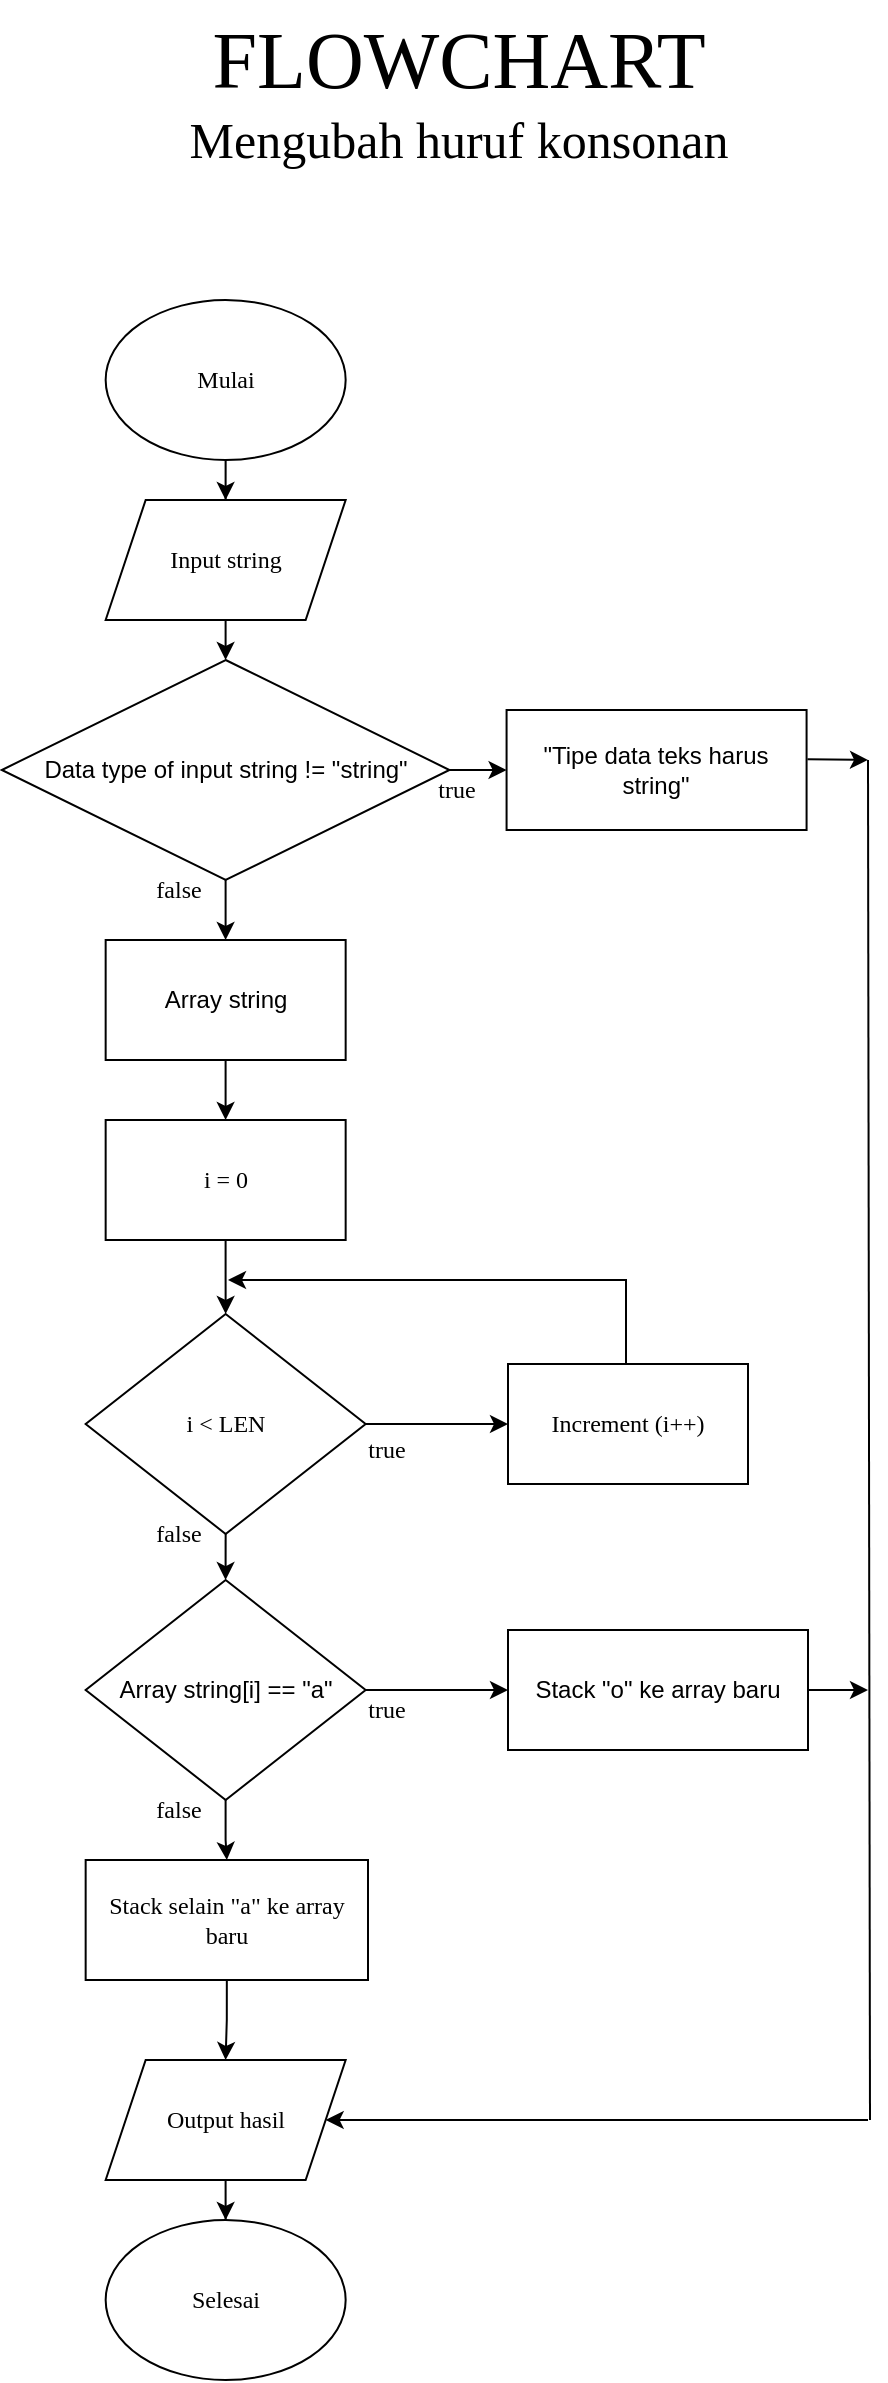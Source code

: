 <mxfile version="20.6.2" type="device"><diagram id="27kKgLT458Aj_fguDD-3" name="Page-1"><mxGraphModel dx="680" dy="346" grid="1" gridSize="10" guides="1" tooltips="1" connect="1" arrows="1" fold="1" page="1" pageScale="1" pageWidth="1169" pageHeight="1654" math="0" shadow="0"><root><mxCell id="0"/><mxCell id="1" parent="0"/><mxCell id="Sd2OHUDZF2m6oadL8lc6-11" value="" style="edgeStyle=orthogonalEdgeStyle;rounded=0;orthogonalLoop=1;jettySize=auto;html=1;fontFamily=Times New Roman;fontStyle=0" parent="1" source="C5o0eOdOrawJ8q1cUC0B-1" target="C5o0eOdOrawJ8q1cUC0B-2" edge="1"><mxGeometry relative="1" as="geometry"/></mxCell><mxCell id="C5o0eOdOrawJ8q1cUC0B-1" value="Mulai" style="ellipse;whiteSpace=wrap;html=1;fontFamily=Times New Roman;fontStyle=0" parent="1" vertex="1"><mxGeometry x="408.83" y="210" width="120" height="80" as="geometry"/></mxCell><mxCell id="qWQYidAeQ3pIjijUdjNR-4" value="" style="edgeStyle=orthogonalEdgeStyle;rounded=0;orthogonalLoop=1;jettySize=auto;html=1;" parent="1" source="C5o0eOdOrawJ8q1cUC0B-2" target="qWQYidAeQ3pIjijUdjNR-3" edge="1"><mxGeometry relative="1" as="geometry"/></mxCell><mxCell id="C5o0eOdOrawJ8q1cUC0B-2" value="Input string" style="shape=parallelogram;perimeter=parallelogramPerimeter;whiteSpace=wrap;html=1;fixedSize=1;fontFamily=Times New Roman;fontStyle=0" parent="1" vertex="1"><mxGeometry x="408.83" y="310" width="120" height="60" as="geometry"/></mxCell><mxCell id="Sd2OHUDZF2m6oadL8lc6-13" value="" style="edgeStyle=orthogonalEdgeStyle;rounded=0;orthogonalLoop=1;jettySize=auto;html=1;fontFamily=Times New Roman;fontStyle=0" parent="1" edge="1"><mxGeometry relative="1" as="geometry"><mxPoint x="560" y="380" as="sourcePoint"/></mxGeometry></mxCell><mxCell id="Sd2OHUDZF2m6oadL8lc6-14" value="" style="edgeStyle=orthogonalEdgeStyle;rounded=0;orthogonalLoop=1;jettySize=auto;html=1;fontFamily=Times New Roman;fontStyle=0" parent="1" edge="1"><mxGeometry relative="1" as="geometry"><mxPoint x="560" y="460" as="sourcePoint"/></mxGeometry></mxCell><mxCell id="Sd2OHUDZF2m6oadL8lc6-15" value="" style="edgeStyle=orthogonalEdgeStyle;rounded=0;orthogonalLoop=1;jettySize=auto;html=1;fontFamily=Times New Roman;fontStyle=0" parent="1" edge="1"><mxGeometry relative="1" as="geometry"><mxPoint x="560" y="540" as="sourcePoint"/></mxGeometry></mxCell><mxCell id="Sd2OHUDZF2m6oadL8lc6-17" value="" style="edgeStyle=orthogonalEdgeStyle;rounded=0;orthogonalLoop=1;jettySize=auto;html=1;fontFamily=Times New Roman;fontStyle=0;entryX=0.5;entryY=0;entryDx=0;entryDy=0;" parent="1" source="Sd2OHUDZF2m6oadL8lc6-4" target="qWQYidAeQ3pIjijUdjNR-2" edge="1"><mxGeometry relative="1" as="geometry"><mxPoint x="464.29" y="770" as="targetPoint"/></mxGeometry></mxCell><mxCell id="Sd2OHUDZF2m6oadL8lc6-4" value="i = 0" style="rounded=0;whiteSpace=wrap;html=1;fontFamily=Times New Roman;fontStyle=0" parent="1" vertex="1"><mxGeometry x="408.83" y="620" width="120" height="60" as="geometry"/></mxCell><mxCell id="QkLejA-CdqQAdTjh6WWG-8" value="" style="edgeStyle=orthogonalEdgeStyle;rounded=0;sketch=0;orthogonalLoop=1;jettySize=auto;html=1;entryX=0;entryY=0.5;entryDx=0;entryDy=0;exitX=1;exitY=0.5;exitDx=0;exitDy=0;" parent="1" source="qWQYidAeQ3pIjijUdjNR-2" target="Sd2OHUDZF2m6oadL8lc6-37" edge="1"><mxGeometry relative="1" as="geometry"><mxPoint x="540.0" y="800" as="sourcePoint"/></mxGeometry></mxCell><mxCell id="QkLejA-CdqQAdTjh6WWG-13" value="" style="edgeStyle=orthogonalEdgeStyle;rounded=0;sketch=0;orthogonalLoop=1;jettySize=auto;html=1;exitX=0.5;exitY=1;exitDx=0;exitDy=0;" parent="1" source="qWQYidAeQ3pIjijUdjNR-2" target="QkLejA-CdqQAdTjh6WWG-9" edge="1"><mxGeometry relative="1" as="geometry"><mxPoint x="470" y="830" as="sourcePoint"/></mxGeometry></mxCell><mxCell id="QkLejA-CdqQAdTjh6WWG-18" value="" style="edgeStyle=orthogonalEdgeStyle;rounded=0;sketch=0;orthogonalLoop=1;jettySize=auto;html=1;exitX=0.5;exitY=1;exitDx=0;exitDy=0;" parent="1" source="QkLejA-CdqQAdTjh6WWG-26" target="Sd2OHUDZF2m6oadL8lc6-9" edge="1"><mxGeometry relative="1" as="geometry"><mxPoint x="491.0" y="1290" as="sourcePoint"/></mxGeometry></mxCell><mxCell id="Sd2OHUDZF2m6oadL8lc6-22" value="" style="edgeStyle=orthogonalEdgeStyle;rounded=0;orthogonalLoop=1;jettySize=auto;html=1;fontFamily=Times New Roman;fontStyle=0" parent="1" source="Sd2OHUDZF2m6oadL8lc6-9" target="Sd2OHUDZF2m6oadL8lc6-10" edge="1"><mxGeometry relative="1" as="geometry"/></mxCell><mxCell id="Sd2OHUDZF2m6oadL8lc6-9" value="Output hasil" style="shape=parallelogram;perimeter=parallelogramPerimeter;whiteSpace=wrap;html=1;fixedSize=1;fontFamily=Times New Roman;fontStyle=0" parent="1" vertex="1"><mxGeometry x="408.83" y="1090" width="120" height="60" as="geometry"/></mxCell><mxCell id="Sd2OHUDZF2m6oadL8lc6-10" value="Selesai" style="ellipse;whiteSpace=wrap;html=1;fontFamily=Times New Roman;fontStyle=0" parent="1" vertex="1"><mxGeometry x="408.83" y="1170" width="120" height="80" as="geometry"/></mxCell><mxCell id="Sd2OHUDZF2m6oadL8lc6-28" value="" style="endArrow=none;html=1;rounded=0;fontFamily=Times New Roman;fontStyle=0;" parent="1" edge="1"><mxGeometry width="50" height="50" relative="1" as="geometry"><mxPoint x="791" y="1120" as="sourcePoint"/><mxPoint x="790" y="440" as="targetPoint"/></mxGeometry></mxCell><mxCell id="Sd2OHUDZF2m6oadL8lc6-29" value="" style="endArrow=classic;html=1;rounded=0;fontFamily=Times New Roman;fontStyle=0;entryX=1;entryY=0.5;entryDx=0;entryDy=0;" parent="1" target="Sd2OHUDZF2m6oadL8lc6-9" edge="1"><mxGeometry width="50" height="50" relative="1" as="geometry"><mxPoint x="790" y="1120" as="sourcePoint"/><mxPoint x="520.0" y="1340" as="targetPoint"/></mxGeometry></mxCell><mxCell id="Sd2OHUDZF2m6oadL8lc6-35" value="false" style="text;html=1;align=center;verticalAlign=middle;resizable=0;points=[];autosize=1;strokeColor=none;fillColor=none;fontFamily=Times New Roman;fontStyle=0" parent="1" vertex="1"><mxGeometry x="420.0" y="812" width="50" height="30" as="geometry"/></mxCell><mxCell id="Sd2OHUDZF2m6oadL8lc6-41" value="" style="edgeStyle=orthogonalEdgeStyle;rounded=0;sketch=0;orthogonalLoop=1;jettySize=auto;html=1;fontFamily=Times New Roman;fontStyle=0" parent="1" source="Sd2OHUDZF2m6oadL8lc6-37" edge="1"><mxGeometry relative="1" as="geometry"><mxPoint x="470" y="700" as="targetPoint"/><Array as="points"><mxPoint x="669" y="700"/></Array></mxGeometry></mxCell><mxCell id="Sd2OHUDZF2m6oadL8lc6-37" value="Increment (i++)" style="rounded=0;whiteSpace=wrap;html=1;strokeColor=default;fontFamily=Times New Roman;fontStyle=0" parent="1" vertex="1"><mxGeometry x="610.0" y="742" width="120" height="60" as="geometry"/></mxCell><mxCell id="Sd2OHUDZF2m6oadL8lc6-40" value="true" style="text;html=1;align=center;verticalAlign=middle;resizable=0;points=[];autosize=1;strokeColor=none;fillColor=none;fontFamily=Times New Roman;fontStyle=0" parent="1" vertex="1"><mxGeometry x="528.83" y="770" width="40" height="30" as="geometry"/></mxCell><mxCell id="mAhf6Ia5-_SZ2QmutFGf-1" value="FLOWCHART" style="text;html=1;align=center;verticalAlign=middle;resizable=0;points=[];autosize=1;strokeColor=none;fillColor=none;fontSize=40;fontFamily=Times New Roman;" parent="1" vertex="1"><mxGeometry x="450" y="60" width="270" height="60" as="geometry"/></mxCell><mxCell id="mAhf6Ia5-_SZ2QmutFGf-2" value="Mengubah huruf konsonan" style="text;html=1;align=center;verticalAlign=middle;resizable=0;points=[];autosize=1;strokeColor=none;fillColor=none;fontSize=25;fontFamily=Times New Roman;" parent="1" vertex="1"><mxGeometry x="440" y="110" width="290" height="40" as="geometry"/></mxCell><mxCell id="qWQYidAeQ3pIjijUdjNR-5" value="" style="edgeStyle=orthogonalEdgeStyle;rounded=0;orthogonalLoop=1;jettySize=auto;html=1;" parent="1" source="QkLejA-CdqQAdTjh6WWG-2" target="Sd2OHUDZF2m6oadL8lc6-4" edge="1"><mxGeometry relative="1" as="geometry"/></mxCell><mxCell id="QkLejA-CdqQAdTjh6WWG-2" value="Array string" style="rounded=0;whiteSpace=wrap;html=1;" parent="1" vertex="1"><mxGeometry x="408.83" y="530" width="120" height="60" as="geometry"/></mxCell><mxCell id="QkLejA-CdqQAdTjh6WWG-11" value="" style="edgeStyle=orthogonalEdgeStyle;rounded=0;sketch=0;orthogonalLoop=1;jettySize=auto;html=1;" parent="1" source="QkLejA-CdqQAdTjh6WWG-9" target="QkLejA-CdqQAdTjh6WWG-10" edge="1"><mxGeometry relative="1" as="geometry"/></mxCell><mxCell id="QkLejA-CdqQAdTjh6WWG-22" value="" style="edgeStyle=orthogonalEdgeStyle;rounded=0;sketch=0;orthogonalLoop=1;jettySize=auto;html=1;entryX=0.5;entryY=0;entryDx=0;entryDy=0;" parent="1" source="QkLejA-CdqQAdTjh6WWG-9" target="QkLejA-CdqQAdTjh6WWG-26" edge="1"><mxGeometry relative="1" as="geometry"><mxPoint x="481.17" y="1020" as="targetPoint"/></mxGeometry></mxCell><mxCell id="QkLejA-CdqQAdTjh6WWG-9" value="Array string[i] == &quot;a&quot;" style="rhombus;whiteSpace=wrap;html=1;" parent="1" vertex="1"><mxGeometry x="398.83" y="850" width="140" height="110" as="geometry"/></mxCell><mxCell id="QkLejA-CdqQAdTjh6WWG-10" value="Stack &quot;o&quot; ke array baru" style="whiteSpace=wrap;html=1;" parent="1" vertex="1"><mxGeometry x="610.0" y="875" width="150" height="60" as="geometry"/></mxCell><mxCell id="QkLejA-CdqQAdTjh6WWG-12" value="true" style="text;html=1;align=center;verticalAlign=middle;resizable=0;points=[];autosize=1;strokeColor=none;fillColor=none;fontFamily=Times New Roman;fontStyle=0" parent="1" vertex="1"><mxGeometry x="528.83" y="900" width="40" height="30" as="geometry"/></mxCell><mxCell id="QkLejA-CdqQAdTjh6WWG-21" value="false" style="text;html=1;align=center;verticalAlign=middle;resizable=0;points=[];autosize=1;strokeColor=none;fillColor=none;fontFamily=Times New Roman;fontStyle=0" parent="1" vertex="1"><mxGeometry x="420.0" y="950" width="50" height="30" as="geometry"/></mxCell><mxCell id="QkLejA-CdqQAdTjh6WWG-23" value="" style="endArrow=classic;html=1;rounded=0;sketch=0;exitX=1;exitY=0.5;exitDx=0;exitDy=0;" parent="1" source="QkLejA-CdqQAdTjh6WWG-10" edge="1"><mxGeometry width="50" height="50" relative="1" as="geometry"><mxPoint x="601.0" y="1000" as="sourcePoint"/><mxPoint x="790" y="905" as="targetPoint"/></mxGeometry></mxCell><mxCell id="QkLejA-CdqQAdTjh6WWG-26" value="&lt;font face=&quot;Times New Roman&quot;&gt;Stack selain &quot;a&quot; ke array baru&lt;/font&gt;" style="rounded=0;whiteSpace=wrap;html=1;" parent="1" vertex="1"><mxGeometry x="398.83" y="990" width="141.17" height="60" as="geometry"/></mxCell><mxCell id="qWQYidAeQ3pIjijUdjNR-2" value="&lt;span style=&quot;font-family: &amp;quot;Times New Roman&amp;quot;;&quot;&gt;i &amp;lt; LEN&lt;/span&gt;" style="rhombus;whiteSpace=wrap;html=1;" parent="1" vertex="1"><mxGeometry x="398.83" y="717" width="140" height="110" as="geometry"/></mxCell><mxCell id="qWQYidAeQ3pIjijUdjNR-8" value="" style="edgeStyle=orthogonalEdgeStyle;rounded=0;orthogonalLoop=1;jettySize=auto;html=1;" parent="1" source="qWQYidAeQ3pIjijUdjNR-3" target="qWQYidAeQ3pIjijUdjNR-7" edge="1"><mxGeometry relative="1" as="geometry"/></mxCell><mxCell id="qWQYidAeQ3pIjijUdjNR-9" value="" style="edgeStyle=orthogonalEdgeStyle;rounded=0;orthogonalLoop=1;jettySize=auto;html=1;" parent="1" source="qWQYidAeQ3pIjijUdjNR-3" target="QkLejA-CdqQAdTjh6WWG-2" edge="1"><mxGeometry relative="1" as="geometry"/></mxCell><mxCell id="qWQYidAeQ3pIjijUdjNR-3" value="Data type of input string != &quot;string&quot;" style="rhombus;whiteSpace=wrap;html=1;" parent="1" vertex="1"><mxGeometry x="356.91" y="390" width="223.83" height="110" as="geometry"/></mxCell><mxCell id="qWQYidAeQ3pIjijUdjNR-7" value="&quot;Tipe data teks harus string&quot;" style="whiteSpace=wrap;html=1;" parent="1" vertex="1"><mxGeometry x="609.29" y="415" width="150" height="60" as="geometry"/></mxCell><mxCell id="qWQYidAeQ3pIjijUdjNR-10" value="true" style="text;html=1;align=center;verticalAlign=middle;resizable=0;points=[];autosize=1;strokeColor=none;fillColor=none;fontFamily=Times New Roman;fontStyle=0" parent="1" vertex="1"><mxGeometry x="564.29" y="440" width="40" height="30" as="geometry"/></mxCell><mxCell id="qWQYidAeQ3pIjijUdjNR-11" value="false" style="text;html=1;align=center;verticalAlign=middle;resizable=0;points=[];autosize=1;strokeColor=none;fillColor=none;fontFamily=Times New Roman;fontStyle=0" parent="1" vertex="1"><mxGeometry x="420" y="490" width="50" height="30" as="geometry"/></mxCell><mxCell id="qWQYidAeQ3pIjijUdjNR-12" value="" style="endArrow=classic;html=1;rounded=0;exitX=1.003;exitY=0.411;exitDx=0;exitDy=0;exitPerimeter=0;" parent="1" source="qWQYidAeQ3pIjijUdjNR-7" edge="1"><mxGeometry width="50" height="50" relative="1" as="geometry"><mxPoint x="610" y="500" as="sourcePoint"/><mxPoint x="790" y="440" as="targetPoint"/></mxGeometry></mxCell></root></mxGraphModel></diagram></mxfile>